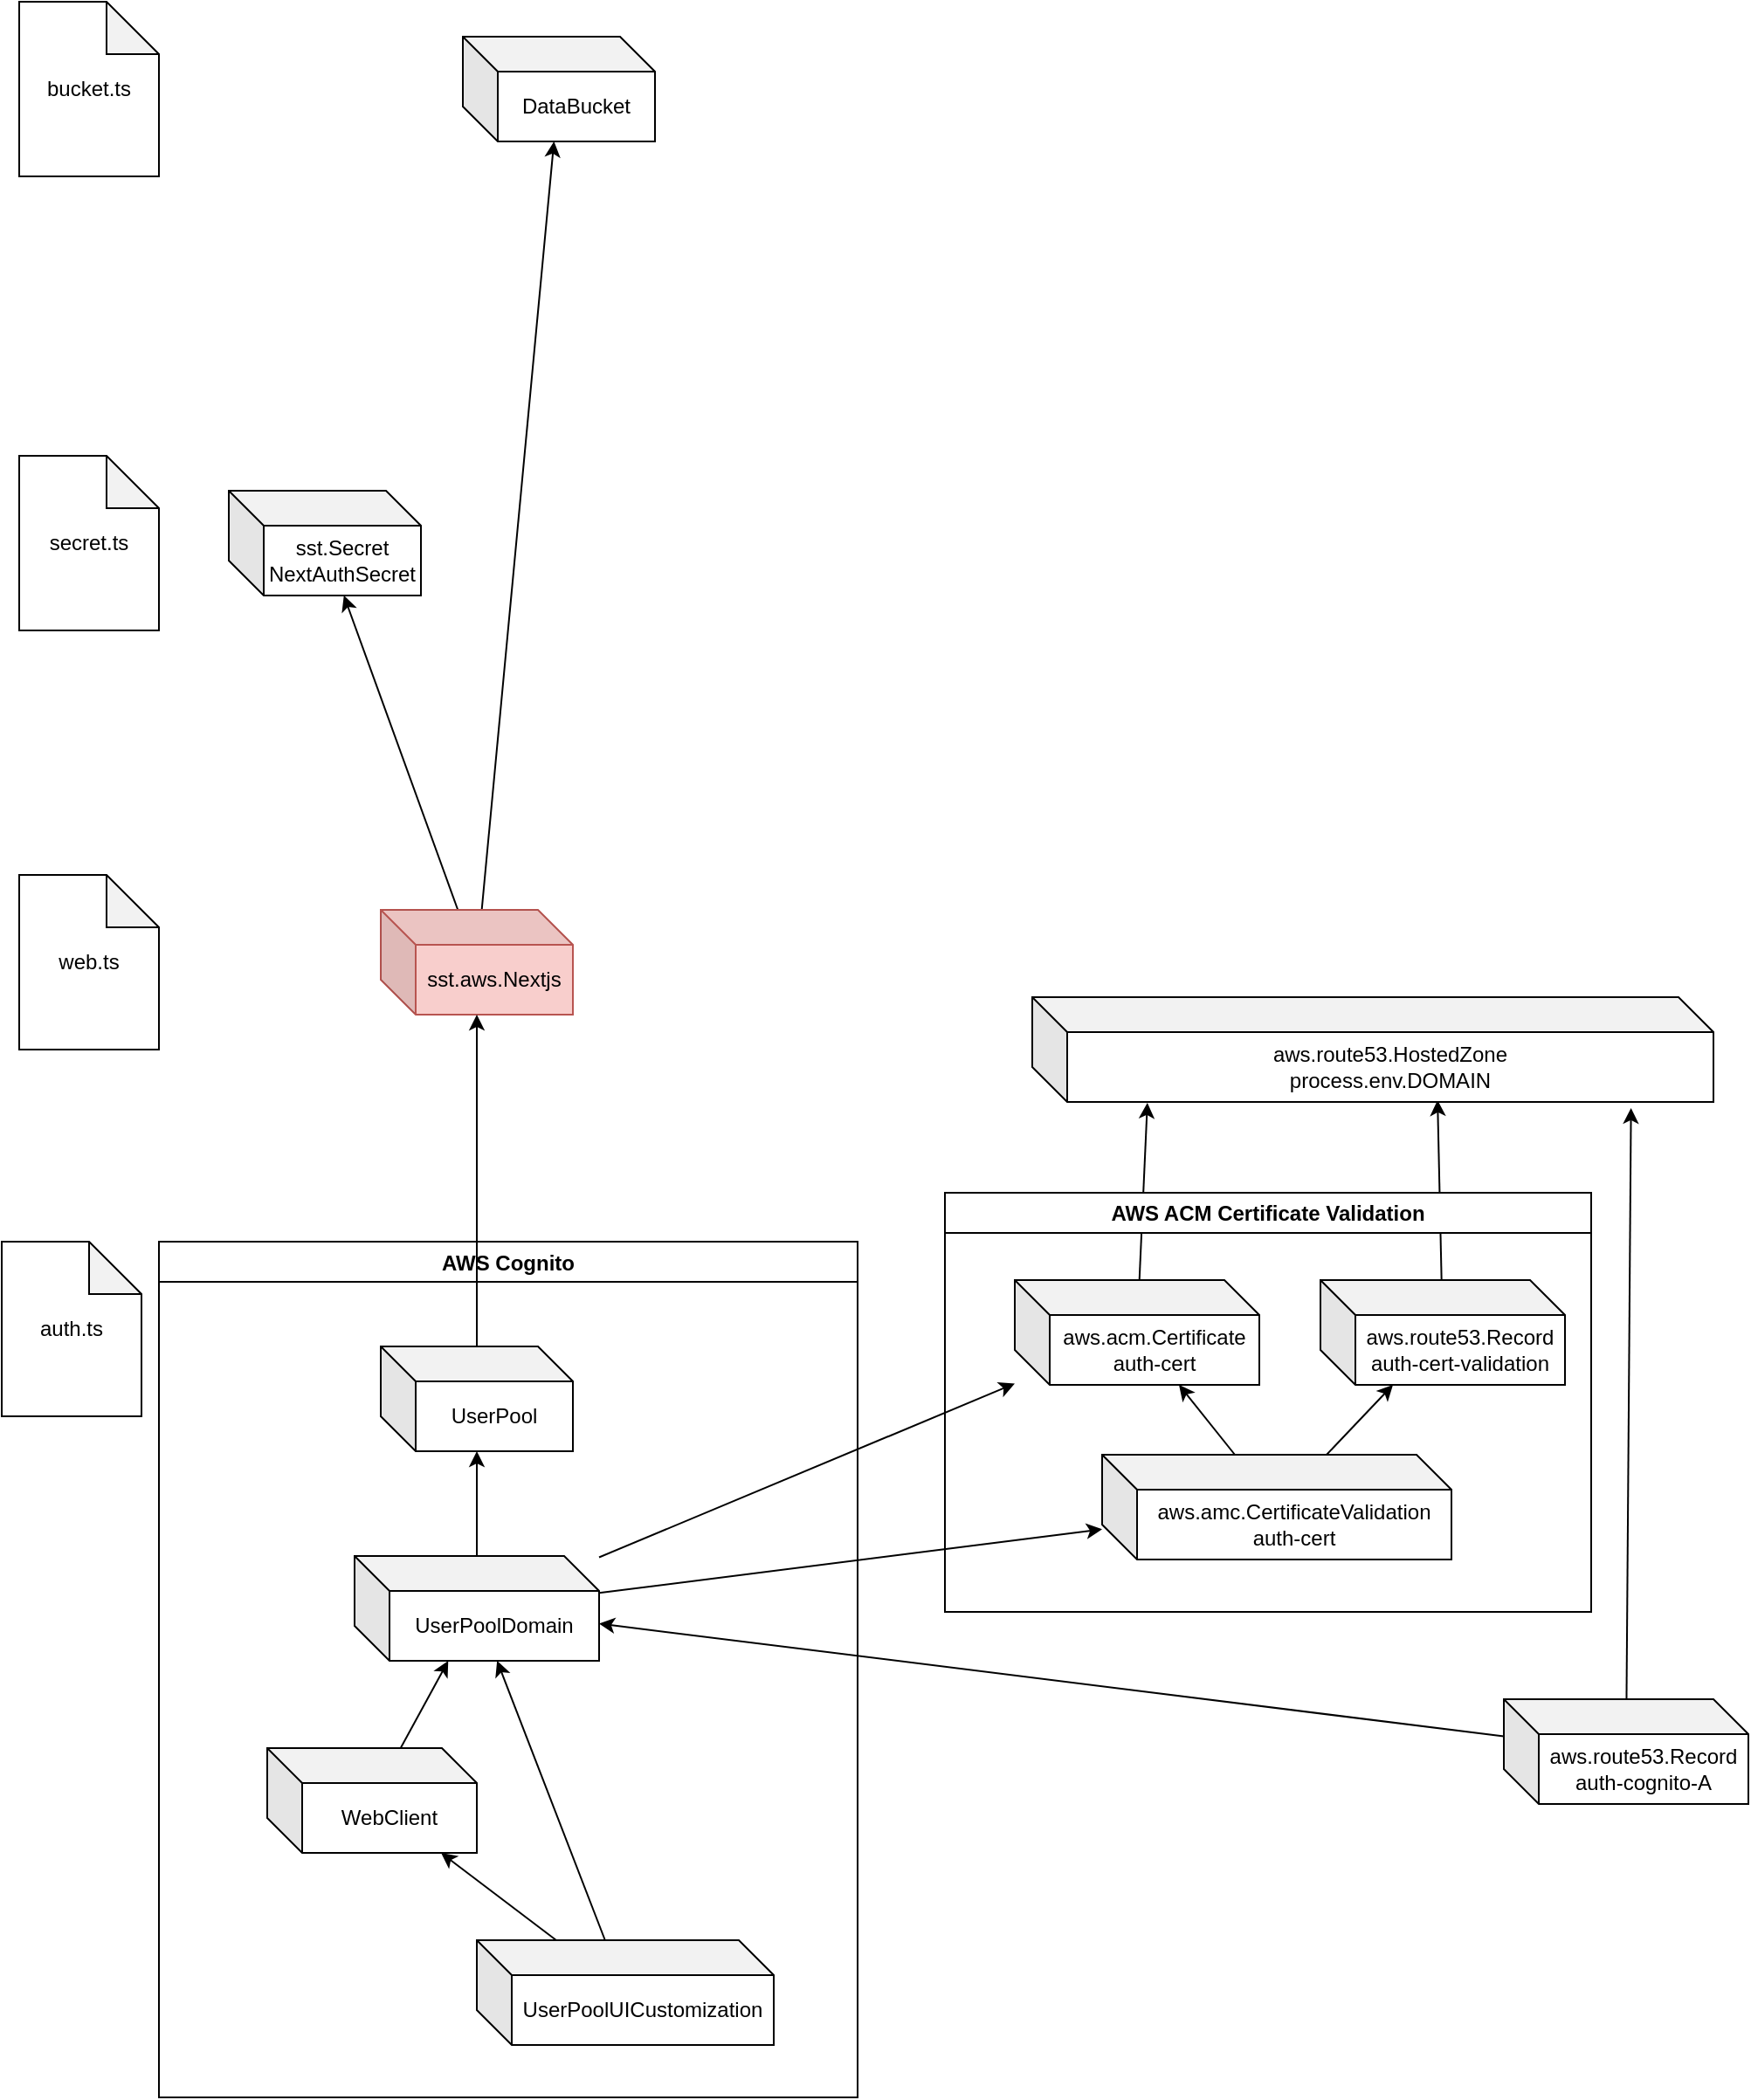 <mxfile version="22.1.21" type="device">
  <diagram name="Page-1" id="ybUGEglDJV1ee6i9pq3V">
    <mxGraphModel dx="934" dy="1455" grid="1" gridSize="10" guides="1" tooltips="1" connect="1" arrows="1" fold="1" page="0" pageScale="1" pageWidth="827" pageHeight="1169" math="0" shadow="0">
      <root>
        <mxCell id="0" />
        <mxCell id="1" parent="0" />
        <mxCell id="QKxYJiZ7RUL6MFgBzjDT-2" value="auth.ts" style="shape=note;whiteSpace=wrap;html=1;backgroundOutline=1;darkOpacity=0.05;" parent="1" vertex="1">
          <mxGeometry x="140" y="90" width="80" height="100" as="geometry" />
        </mxCell>
        <mxCell id="QKxYJiZ7RUL6MFgBzjDT-3" value="AWS Cognito" style="swimlane;startSize=23;" parent="1" vertex="1">
          <mxGeometry x="230" y="90" width="400" height="490" as="geometry" />
        </mxCell>
        <mxCell id="QKxYJiZ7RUL6MFgBzjDT-4" value="UserPool" style="shape=cube;whiteSpace=wrap;html=1;boundedLbl=1;backgroundOutline=1;darkOpacity=0.05;darkOpacity2=0.1;" parent="QKxYJiZ7RUL6MFgBzjDT-3" vertex="1">
          <mxGeometry x="127" y="60" width="110" height="60" as="geometry" />
        </mxCell>
        <mxCell id="QKxYJiZ7RUL6MFgBzjDT-6" style="edgeStyle=none;rounded=0;orthogonalLoop=1;jettySize=auto;html=1;" parent="QKxYJiZ7RUL6MFgBzjDT-3" source="QKxYJiZ7RUL6MFgBzjDT-5" target="QKxYJiZ7RUL6MFgBzjDT-4" edge="1">
          <mxGeometry relative="1" as="geometry" />
        </mxCell>
        <mxCell id="QKxYJiZ7RUL6MFgBzjDT-5" value="UserPoolDomain&lt;br&gt;" style="shape=cube;whiteSpace=wrap;html=1;boundedLbl=1;backgroundOutline=1;darkOpacity=0.05;darkOpacity2=0.1;" parent="QKxYJiZ7RUL6MFgBzjDT-3" vertex="1">
          <mxGeometry x="112" y="180" width="140" height="60" as="geometry" />
        </mxCell>
        <mxCell id="QKxYJiZ7RUL6MFgBzjDT-23" style="edgeStyle=none;rounded=0;orthogonalLoop=1;jettySize=auto;html=1;" parent="QKxYJiZ7RUL6MFgBzjDT-3" source="QKxYJiZ7RUL6MFgBzjDT-22" target="QKxYJiZ7RUL6MFgBzjDT-5" edge="1">
          <mxGeometry relative="1" as="geometry" />
        </mxCell>
        <mxCell id="QKxYJiZ7RUL6MFgBzjDT-22" value="WebClient" style="shape=cube;whiteSpace=wrap;html=1;boundedLbl=1;backgroundOutline=1;darkOpacity=0.05;darkOpacity2=0.1;" parent="QKxYJiZ7RUL6MFgBzjDT-3" vertex="1">
          <mxGeometry x="62" y="290" width="120" height="60" as="geometry" />
        </mxCell>
        <mxCell id="QKxYJiZ7RUL6MFgBzjDT-25" style="edgeStyle=none;rounded=0;orthogonalLoop=1;jettySize=auto;html=1;" parent="QKxYJiZ7RUL6MFgBzjDT-3" source="QKxYJiZ7RUL6MFgBzjDT-24" target="QKxYJiZ7RUL6MFgBzjDT-22" edge="1">
          <mxGeometry relative="1" as="geometry" />
        </mxCell>
        <mxCell id="QKxYJiZ7RUL6MFgBzjDT-26" style="edgeStyle=none;rounded=0;orthogonalLoop=1;jettySize=auto;html=1;" parent="QKxYJiZ7RUL6MFgBzjDT-3" source="QKxYJiZ7RUL6MFgBzjDT-24" target="QKxYJiZ7RUL6MFgBzjDT-5" edge="1">
          <mxGeometry relative="1" as="geometry" />
        </mxCell>
        <mxCell id="QKxYJiZ7RUL6MFgBzjDT-24" value="UserPoolUICustomization" style="shape=cube;whiteSpace=wrap;html=1;boundedLbl=1;backgroundOutline=1;darkOpacity=0.05;darkOpacity2=0.1;" parent="QKxYJiZ7RUL6MFgBzjDT-3" vertex="1">
          <mxGeometry x="182" y="400" width="170" height="60" as="geometry" />
        </mxCell>
        <mxCell id="QKxYJiZ7RUL6MFgBzjDT-20" style="edgeStyle=none;rounded=0;orthogonalLoop=1;jettySize=auto;html=1;entryX=0.169;entryY=1.008;entryDx=0;entryDy=0;entryPerimeter=0;" parent="1" source="QKxYJiZ7RUL6MFgBzjDT-7" target="QKxYJiZ7RUL6MFgBzjDT-16" edge="1">
          <mxGeometry relative="1" as="geometry" />
        </mxCell>
        <mxCell id="QKxYJiZ7RUL6MFgBzjDT-17" style="edgeStyle=none;rounded=0;orthogonalLoop=1;jettySize=auto;html=1;entryX=0.595;entryY=0.983;entryDx=0;entryDy=0;entryPerimeter=0;" parent="1" source="QKxYJiZ7RUL6MFgBzjDT-10" target="QKxYJiZ7RUL6MFgBzjDT-16" edge="1">
          <mxGeometry relative="1" as="geometry" />
        </mxCell>
        <mxCell id="QKxYJiZ7RUL6MFgBzjDT-13" style="edgeStyle=none;rounded=0;orthogonalLoop=1;jettySize=auto;html=1;" parent="1" source="QKxYJiZ7RUL6MFgBzjDT-5" target="QKxYJiZ7RUL6MFgBzjDT-7" edge="1">
          <mxGeometry relative="1" as="geometry" />
        </mxCell>
        <mxCell id="QKxYJiZ7RUL6MFgBzjDT-14" style="edgeStyle=none;rounded=0;orthogonalLoop=1;jettySize=auto;html=1;" parent="1" source="QKxYJiZ7RUL6MFgBzjDT-5" target="QKxYJiZ7RUL6MFgBzjDT-8" edge="1">
          <mxGeometry relative="1" as="geometry" />
        </mxCell>
        <mxCell id="QKxYJiZ7RUL6MFgBzjDT-18" style="edgeStyle=none;rounded=0;orthogonalLoop=1;jettySize=auto;html=1;entryX=0.879;entryY=1.058;entryDx=0;entryDy=0;entryPerimeter=0;" parent="1" source="QKxYJiZ7RUL6MFgBzjDT-15" target="QKxYJiZ7RUL6MFgBzjDT-16" edge="1">
          <mxGeometry relative="1" as="geometry" />
        </mxCell>
        <mxCell id="QKxYJiZ7RUL6MFgBzjDT-19" style="edgeStyle=none;rounded=0;orthogonalLoop=1;jettySize=auto;html=1;" parent="1" source="QKxYJiZ7RUL6MFgBzjDT-15" target="QKxYJiZ7RUL6MFgBzjDT-5" edge="1">
          <mxGeometry relative="1" as="geometry" />
        </mxCell>
        <mxCell id="QKxYJiZ7RUL6MFgBzjDT-15" value="aws.route53.Record&lt;br&gt;auth-cognito-A" style="shape=cube;whiteSpace=wrap;html=1;boundedLbl=1;backgroundOutline=1;darkOpacity=0.05;darkOpacity2=0.1;" parent="1" vertex="1">
          <mxGeometry x="1000" y="352" width="140" height="60" as="geometry" />
        </mxCell>
        <mxCell id="QKxYJiZ7RUL6MFgBzjDT-16" value="aws.route53.HostedZone&lt;br&gt;process.env.DOMAIN" style="shape=cube;whiteSpace=wrap;html=1;boundedLbl=1;backgroundOutline=1;darkOpacity=0.05;darkOpacity2=0.1;" parent="1" vertex="1">
          <mxGeometry x="730" y="-50" width="390" height="60" as="geometry" />
        </mxCell>
        <mxCell id="QKxYJiZ7RUL6MFgBzjDT-21" value="AWS ACM Certificate Validation" style="swimlane;whiteSpace=wrap;html=1;" parent="1" vertex="1">
          <mxGeometry x="680" y="62" width="370" height="240" as="geometry" />
        </mxCell>
        <mxCell id="QKxYJiZ7RUL6MFgBzjDT-7" value="aws.acm.Certificate&lt;br&gt;auth-cert" style="shape=cube;whiteSpace=wrap;html=1;boundedLbl=1;backgroundOutline=1;darkOpacity=0.05;darkOpacity2=0.1;" parent="QKxYJiZ7RUL6MFgBzjDT-21" vertex="1">
          <mxGeometry x="40" y="50" width="140" height="60" as="geometry" />
        </mxCell>
        <mxCell id="QKxYJiZ7RUL6MFgBzjDT-9" style="edgeStyle=none;rounded=0;orthogonalLoop=1;jettySize=auto;html=1;" parent="QKxYJiZ7RUL6MFgBzjDT-21" source="QKxYJiZ7RUL6MFgBzjDT-8" target="QKxYJiZ7RUL6MFgBzjDT-7" edge="1">
          <mxGeometry relative="1" as="geometry" />
        </mxCell>
        <mxCell id="QKxYJiZ7RUL6MFgBzjDT-8" value="aws.amc.CertificateValidation&lt;br&gt;auth-cert" style="shape=cube;whiteSpace=wrap;html=1;boundedLbl=1;backgroundOutline=1;darkOpacity=0.05;darkOpacity2=0.1;" parent="QKxYJiZ7RUL6MFgBzjDT-21" vertex="1">
          <mxGeometry x="90" y="150" width="200" height="60" as="geometry" />
        </mxCell>
        <mxCell id="QKxYJiZ7RUL6MFgBzjDT-10" value="aws.route53.Record&lt;br&gt;auth-cert-validation" style="shape=cube;whiteSpace=wrap;html=1;boundedLbl=1;backgroundOutline=1;darkOpacity=0.05;darkOpacity2=0.1;" parent="QKxYJiZ7RUL6MFgBzjDT-21" vertex="1">
          <mxGeometry x="215" y="50" width="140" height="60" as="geometry" />
        </mxCell>
        <mxCell id="QKxYJiZ7RUL6MFgBzjDT-11" style="edgeStyle=none;rounded=0;orthogonalLoop=1;jettySize=auto;html=1;" parent="QKxYJiZ7RUL6MFgBzjDT-21" source="QKxYJiZ7RUL6MFgBzjDT-8" target="QKxYJiZ7RUL6MFgBzjDT-10" edge="1">
          <mxGeometry relative="1" as="geometry" />
        </mxCell>
        <mxCell id="QKxYJiZ7RUL6MFgBzjDT-27" value="web.ts" style="shape=note;whiteSpace=wrap;html=1;backgroundOutline=1;darkOpacity=0.05;" parent="1" vertex="1">
          <mxGeometry x="150" y="-120" width="80" height="100" as="geometry" />
        </mxCell>
        <mxCell id="QKxYJiZ7RUL6MFgBzjDT-32" style="edgeStyle=none;rounded=0;orthogonalLoop=1;jettySize=auto;html=1;" parent="1" source="QKxYJiZ7RUL6MFgBzjDT-28" target="QKxYJiZ7RUL6MFgBzjDT-31" edge="1">
          <mxGeometry relative="1" as="geometry" />
        </mxCell>
        <mxCell id="5rE-lGC2PhaS3eceKh3x-3" style="rounded=0;orthogonalLoop=1;jettySize=auto;html=1;" edge="1" parent="1" source="QKxYJiZ7RUL6MFgBzjDT-28" target="5rE-lGC2PhaS3eceKh3x-2">
          <mxGeometry relative="1" as="geometry" />
        </mxCell>
        <mxCell id="QKxYJiZ7RUL6MFgBzjDT-28" value="sst.aws.Nextjs" style="shape=cube;whiteSpace=wrap;html=1;boundedLbl=1;backgroundOutline=1;darkOpacity=0.05;darkOpacity2=0.1;fillColor=#f8cecc;strokeColor=#b85450;" parent="1" vertex="1">
          <mxGeometry x="357" y="-100" width="110" height="60" as="geometry" />
        </mxCell>
        <mxCell id="QKxYJiZ7RUL6MFgBzjDT-29" style="edgeStyle=none;rounded=0;orthogonalLoop=1;jettySize=auto;html=1;" parent="1" source="QKxYJiZ7RUL6MFgBzjDT-4" target="QKxYJiZ7RUL6MFgBzjDT-28" edge="1">
          <mxGeometry relative="1" as="geometry" />
        </mxCell>
        <mxCell id="QKxYJiZ7RUL6MFgBzjDT-30" value="secret.ts" style="shape=note;whiteSpace=wrap;html=1;backgroundOutline=1;darkOpacity=0.05;" parent="1" vertex="1">
          <mxGeometry x="150" y="-360" width="80" height="100" as="geometry" />
        </mxCell>
        <mxCell id="QKxYJiZ7RUL6MFgBzjDT-31" value="sst.Secret&lt;br&gt;NextAuthSecret" style="shape=cube;whiteSpace=wrap;html=1;boundedLbl=1;backgroundOutline=1;darkOpacity=0.05;darkOpacity2=0.1;" parent="1" vertex="1">
          <mxGeometry x="270" y="-340" width="110" height="60" as="geometry" />
        </mxCell>
        <mxCell id="5rE-lGC2PhaS3eceKh3x-1" value="bucket.ts" style="shape=note;whiteSpace=wrap;html=1;backgroundOutline=1;darkOpacity=0.05;" vertex="1" parent="1">
          <mxGeometry x="150" y="-620" width="80" height="100" as="geometry" />
        </mxCell>
        <mxCell id="5rE-lGC2PhaS3eceKh3x-2" value="DataBucket" style="shape=cube;whiteSpace=wrap;html=1;boundedLbl=1;backgroundOutline=1;darkOpacity=0.05;darkOpacity2=0.1;" vertex="1" parent="1">
          <mxGeometry x="404" y="-600" width="110" height="60" as="geometry" />
        </mxCell>
      </root>
    </mxGraphModel>
  </diagram>
</mxfile>

